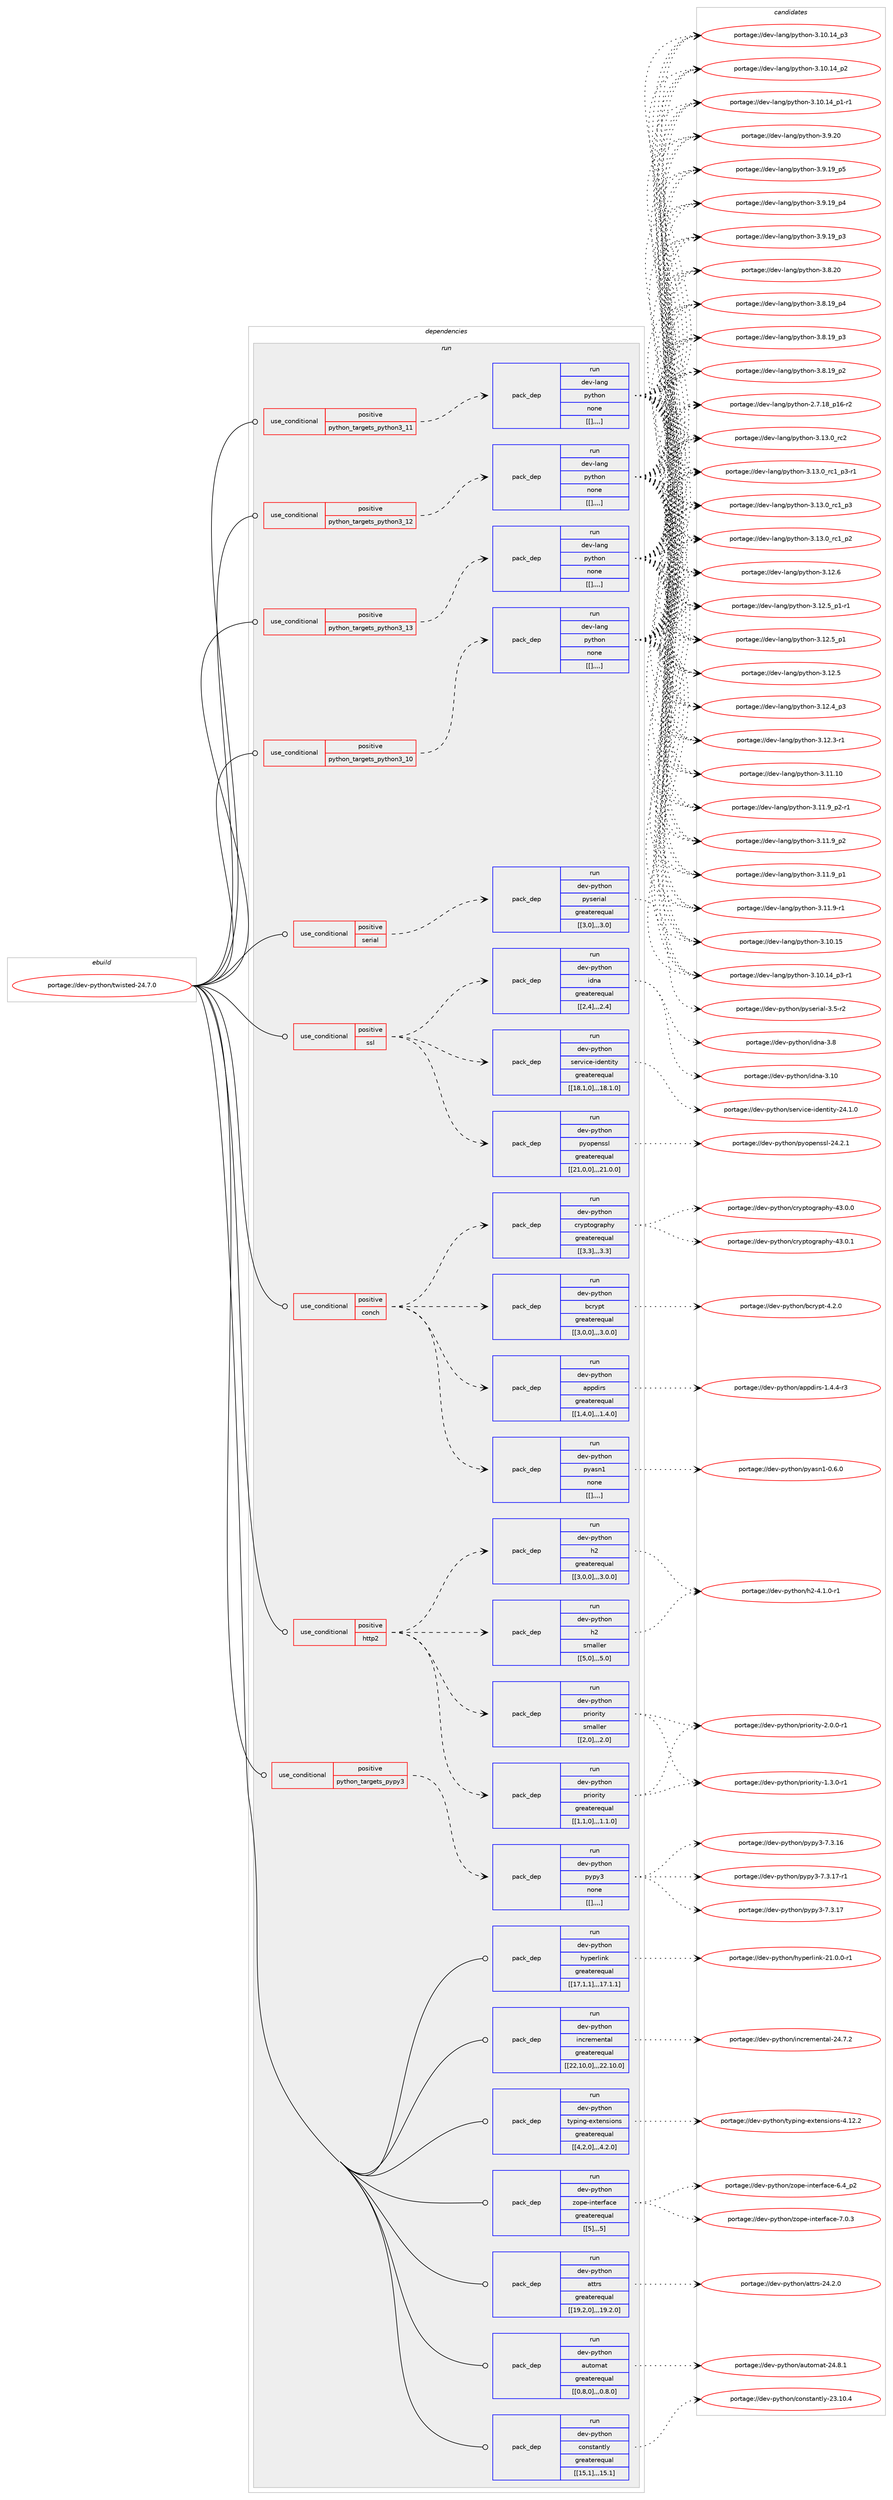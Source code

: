 digraph prolog {

# *************
# Graph options
# *************

newrank=true;
concentrate=true;
compound=true;
graph [rankdir=LR,fontname=Helvetica,fontsize=10,ranksep=1.5];#, ranksep=2.5, nodesep=0.2];
edge  [arrowhead=vee];
node  [fontname=Helvetica,fontsize=10];

# **********
# The ebuild
# **********

subgraph cluster_leftcol {
color=gray;
label=<<i>ebuild</i>>;
id [label="portage://dev-python/twisted-24.7.0", color=red, width=4, href="../dev-python/twisted-24.7.0.svg"];
}

# ****************
# The dependencies
# ****************

subgraph cluster_midcol {
color=gray;
label=<<i>dependencies</i>>;
subgraph cluster_compile {
fillcolor="#eeeeee";
style=filled;
label=<<i>compile</i>>;
}
subgraph cluster_compileandrun {
fillcolor="#eeeeee";
style=filled;
label=<<i>compile and run</i>>;
}
subgraph cluster_run {
fillcolor="#eeeeee";
style=filled;
label=<<i>run</i>>;
subgraph cond41793 {
dependency168595 [label=<<TABLE BORDER="0" CELLBORDER="1" CELLSPACING="0" CELLPADDING="4"><TR><TD ROWSPAN="3" CELLPADDING="10">use_conditional</TD></TR><TR><TD>positive</TD></TR><TR><TD>conch</TD></TR></TABLE>>, shape=none, color=red];
subgraph pack125536 {
dependency168596 [label=<<TABLE BORDER="0" CELLBORDER="1" CELLSPACING="0" CELLPADDING="4" WIDTH="220"><TR><TD ROWSPAN="6" CELLPADDING="30">pack_dep</TD></TR><TR><TD WIDTH="110">run</TD></TR><TR><TD>dev-python</TD></TR><TR><TD>appdirs</TD></TR><TR><TD>greaterequal</TD></TR><TR><TD>[[1,4,0],,,1.4.0]</TD></TR></TABLE>>, shape=none, color=blue];
}
dependency168595:e -> dependency168596:w [weight=20,style="dashed",arrowhead="vee"];
subgraph pack125537 {
dependency168597 [label=<<TABLE BORDER="0" CELLBORDER="1" CELLSPACING="0" CELLPADDING="4" WIDTH="220"><TR><TD ROWSPAN="6" CELLPADDING="30">pack_dep</TD></TR><TR><TD WIDTH="110">run</TD></TR><TR><TD>dev-python</TD></TR><TR><TD>bcrypt</TD></TR><TR><TD>greaterequal</TD></TR><TR><TD>[[3,0,0],,,3.0.0]</TD></TR></TABLE>>, shape=none, color=blue];
}
dependency168595:e -> dependency168597:w [weight=20,style="dashed",arrowhead="vee"];
subgraph pack125538 {
dependency168598 [label=<<TABLE BORDER="0" CELLBORDER="1" CELLSPACING="0" CELLPADDING="4" WIDTH="220"><TR><TD ROWSPAN="6" CELLPADDING="30">pack_dep</TD></TR><TR><TD WIDTH="110">run</TD></TR><TR><TD>dev-python</TD></TR><TR><TD>cryptography</TD></TR><TR><TD>greaterequal</TD></TR><TR><TD>[[3,3],,,3.3]</TD></TR></TABLE>>, shape=none, color=blue];
}
dependency168595:e -> dependency168598:w [weight=20,style="dashed",arrowhead="vee"];
subgraph pack125539 {
dependency168599 [label=<<TABLE BORDER="0" CELLBORDER="1" CELLSPACING="0" CELLPADDING="4" WIDTH="220"><TR><TD ROWSPAN="6" CELLPADDING="30">pack_dep</TD></TR><TR><TD WIDTH="110">run</TD></TR><TR><TD>dev-python</TD></TR><TR><TD>pyasn1</TD></TR><TR><TD>none</TD></TR><TR><TD>[[],,,,]</TD></TR></TABLE>>, shape=none, color=blue];
}
dependency168595:e -> dependency168599:w [weight=20,style="dashed",arrowhead="vee"];
}
id:e -> dependency168595:w [weight=20,style="solid",arrowhead="odot"];
subgraph cond41794 {
dependency168600 [label=<<TABLE BORDER="0" CELLBORDER="1" CELLSPACING="0" CELLPADDING="4"><TR><TD ROWSPAN="3" CELLPADDING="10">use_conditional</TD></TR><TR><TD>positive</TD></TR><TR><TD>http2</TD></TR></TABLE>>, shape=none, color=red];
subgraph pack125540 {
dependency168601 [label=<<TABLE BORDER="0" CELLBORDER="1" CELLSPACING="0" CELLPADDING="4" WIDTH="220"><TR><TD ROWSPAN="6" CELLPADDING="30">pack_dep</TD></TR><TR><TD WIDTH="110">run</TD></TR><TR><TD>dev-python</TD></TR><TR><TD>h2</TD></TR><TR><TD>smaller</TD></TR><TR><TD>[[5,0],,,5.0]</TD></TR></TABLE>>, shape=none, color=blue];
}
dependency168600:e -> dependency168601:w [weight=20,style="dashed",arrowhead="vee"];
subgraph pack125541 {
dependency168602 [label=<<TABLE BORDER="0" CELLBORDER="1" CELLSPACING="0" CELLPADDING="4" WIDTH="220"><TR><TD ROWSPAN="6" CELLPADDING="30">pack_dep</TD></TR><TR><TD WIDTH="110">run</TD></TR><TR><TD>dev-python</TD></TR><TR><TD>h2</TD></TR><TR><TD>greaterequal</TD></TR><TR><TD>[[3,0,0],,,3.0.0]</TD></TR></TABLE>>, shape=none, color=blue];
}
dependency168600:e -> dependency168602:w [weight=20,style="dashed",arrowhead="vee"];
subgraph pack125542 {
dependency168603 [label=<<TABLE BORDER="0" CELLBORDER="1" CELLSPACING="0" CELLPADDING="4" WIDTH="220"><TR><TD ROWSPAN="6" CELLPADDING="30">pack_dep</TD></TR><TR><TD WIDTH="110">run</TD></TR><TR><TD>dev-python</TD></TR><TR><TD>priority</TD></TR><TR><TD>smaller</TD></TR><TR><TD>[[2,0],,,2.0]</TD></TR></TABLE>>, shape=none, color=blue];
}
dependency168600:e -> dependency168603:w [weight=20,style="dashed",arrowhead="vee"];
subgraph pack125543 {
dependency168604 [label=<<TABLE BORDER="0" CELLBORDER="1" CELLSPACING="0" CELLPADDING="4" WIDTH="220"><TR><TD ROWSPAN="6" CELLPADDING="30">pack_dep</TD></TR><TR><TD WIDTH="110">run</TD></TR><TR><TD>dev-python</TD></TR><TR><TD>priority</TD></TR><TR><TD>greaterequal</TD></TR><TR><TD>[[1,1,0],,,1.1.0]</TD></TR></TABLE>>, shape=none, color=blue];
}
dependency168600:e -> dependency168604:w [weight=20,style="dashed",arrowhead="vee"];
}
id:e -> dependency168600:w [weight=20,style="solid",arrowhead="odot"];
subgraph cond41795 {
dependency168605 [label=<<TABLE BORDER="0" CELLBORDER="1" CELLSPACING="0" CELLPADDING="4"><TR><TD ROWSPAN="3" CELLPADDING="10">use_conditional</TD></TR><TR><TD>positive</TD></TR><TR><TD>python_targets_pypy3</TD></TR></TABLE>>, shape=none, color=red];
subgraph pack125544 {
dependency168606 [label=<<TABLE BORDER="0" CELLBORDER="1" CELLSPACING="0" CELLPADDING="4" WIDTH="220"><TR><TD ROWSPAN="6" CELLPADDING="30">pack_dep</TD></TR><TR><TD WIDTH="110">run</TD></TR><TR><TD>dev-python</TD></TR><TR><TD>pypy3</TD></TR><TR><TD>none</TD></TR><TR><TD>[[],,,,]</TD></TR></TABLE>>, shape=none, color=blue];
}
dependency168605:e -> dependency168606:w [weight=20,style="dashed",arrowhead="vee"];
}
id:e -> dependency168605:w [weight=20,style="solid",arrowhead="odot"];
subgraph cond41796 {
dependency168607 [label=<<TABLE BORDER="0" CELLBORDER="1" CELLSPACING="0" CELLPADDING="4"><TR><TD ROWSPAN="3" CELLPADDING="10">use_conditional</TD></TR><TR><TD>positive</TD></TR><TR><TD>python_targets_python3_10</TD></TR></TABLE>>, shape=none, color=red];
subgraph pack125545 {
dependency168608 [label=<<TABLE BORDER="0" CELLBORDER="1" CELLSPACING="0" CELLPADDING="4" WIDTH="220"><TR><TD ROWSPAN="6" CELLPADDING="30">pack_dep</TD></TR><TR><TD WIDTH="110">run</TD></TR><TR><TD>dev-lang</TD></TR><TR><TD>python</TD></TR><TR><TD>none</TD></TR><TR><TD>[[],,,,]</TD></TR></TABLE>>, shape=none, color=blue];
}
dependency168607:e -> dependency168608:w [weight=20,style="dashed",arrowhead="vee"];
}
id:e -> dependency168607:w [weight=20,style="solid",arrowhead="odot"];
subgraph cond41797 {
dependency168609 [label=<<TABLE BORDER="0" CELLBORDER="1" CELLSPACING="0" CELLPADDING="4"><TR><TD ROWSPAN="3" CELLPADDING="10">use_conditional</TD></TR><TR><TD>positive</TD></TR><TR><TD>python_targets_python3_11</TD></TR></TABLE>>, shape=none, color=red];
subgraph pack125546 {
dependency168610 [label=<<TABLE BORDER="0" CELLBORDER="1" CELLSPACING="0" CELLPADDING="4" WIDTH="220"><TR><TD ROWSPAN="6" CELLPADDING="30">pack_dep</TD></TR><TR><TD WIDTH="110">run</TD></TR><TR><TD>dev-lang</TD></TR><TR><TD>python</TD></TR><TR><TD>none</TD></TR><TR><TD>[[],,,,]</TD></TR></TABLE>>, shape=none, color=blue];
}
dependency168609:e -> dependency168610:w [weight=20,style="dashed",arrowhead="vee"];
}
id:e -> dependency168609:w [weight=20,style="solid",arrowhead="odot"];
subgraph cond41798 {
dependency168611 [label=<<TABLE BORDER="0" CELLBORDER="1" CELLSPACING="0" CELLPADDING="4"><TR><TD ROWSPAN="3" CELLPADDING="10">use_conditional</TD></TR><TR><TD>positive</TD></TR><TR><TD>python_targets_python3_12</TD></TR></TABLE>>, shape=none, color=red];
subgraph pack125547 {
dependency168612 [label=<<TABLE BORDER="0" CELLBORDER="1" CELLSPACING="0" CELLPADDING="4" WIDTH="220"><TR><TD ROWSPAN="6" CELLPADDING="30">pack_dep</TD></TR><TR><TD WIDTH="110">run</TD></TR><TR><TD>dev-lang</TD></TR><TR><TD>python</TD></TR><TR><TD>none</TD></TR><TR><TD>[[],,,,]</TD></TR></TABLE>>, shape=none, color=blue];
}
dependency168611:e -> dependency168612:w [weight=20,style="dashed",arrowhead="vee"];
}
id:e -> dependency168611:w [weight=20,style="solid",arrowhead="odot"];
subgraph cond41799 {
dependency168613 [label=<<TABLE BORDER="0" CELLBORDER="1" CELLSPACING="0" CELLPADDING="4"><TR><TD ROWSPAN="3" CELLPADDING="10">use_conditional</TD></TR><TR><TD>positive</TD></TR><TR><TD>python_targets_python3_13</TD></TR></TABLE>>, shape=none, color=red];
subgraph pack125548 {
dependency168614 [label=<<TABLE BORDER="0" CELLBORDER="1" CELLSPACING="0" CELLPADDING="4" WIDTH="220"><TR><TD ROWSPAN="6" CELLPADDING="30">pack_dep</TD></TR><TR><TD WIDTH="110">run</TD></TR><TR><TD>dev-lang</TD></TR><TR><TD>python</TD></TR><TR><TD>none</TD></TR><TR><TD>[[],,,,]</TD></TR></TABLE>>, shape=none, color=blue];
}
dependency168613:e -> dependency168614:w [weight=20,style="dashed",arrowhead="vee"];
}
id:e -> dependency168613:w [weight=20,style="solid",arrowhead="odot"];
subgraph cond41800 {
dependency168615 [label=<<TABLE BORDER="0" CELLBORDER="1" CELLSPACING="0" CELLPADDING="4"><TR><TD ROWSPAN="3" CELLPADDING="10">use_conditional</TD></TR><TR><TD>positive</TD></TR><TR><TD>serial</TD></TR></TABLE>>, shape=none, color=red];
subgraph pack125549 {
dependency168616 [label=<<TABLE BORDER="0" CELLBORDER="1" CELLSPACING="0" CELLPADDING="4" WIDTH="220"><TR><TD ROWSPAN="6" CELLPADDING="30">pack_dep</TD></TR><TR><TD WIDTH="110">run</TD></TR><TR><TD>dev-python</TD></TR><TR><TD>pyserial</TD></TR><TR><TD>greaterequal</TD></TR><TR><TD>[[3,0],,,3.0]</TD></TR></TABLE>>, shape=none, color=blue];
}
dependency168615:e -> dependency168616:w [weight=20,style="dashed",arrowhead="vee"];
}
id:e -> dependency168615:w [weight=20,style="solid",arrowhead="odot"];
subgraph cond41801 {
dependency168617 [label=<<TABLE BORDER="0" CELLBORDER="1" CELLSPACING="0" CELLPADDING="4"><TR><TD ROWSPAN="3" CELLPADDING="10">use_conditional</TD></TR><TR><TD>positive</TD></TR><TR><TD>ssl</TD></TR></TABLE>>, shape=none, color=red];
subgraph pack125550 {
dependency168618 [label=<<TABLE BORDER="0" CELLBORDER="1" CELLSPACING="0" CELLPADDING="4" WIDTH="220"><TR><TD ROWSPAN="6" CELLPADDING="30">pack_dep</TD></TR><TR><TD WIDTH="110">run</TD></TR><TR><TD>dev-python</TD></TR><TR><TD>pyopenssl</TD></TR><TR><TD>greaterequal</TD></TR><TR><TD>[[21,0,0],,,21.0.0]</TD></TR></TABLE>>, shape=none, color=blue];
}
dependency168617:e -> dependency168618:w [weight=20,style="dashed",arrowhead="vee"];
subgraph pack125551 {
dependency168619 [label=<<TABLE BORDER="0" CELLBORDER="1" CELLSPACING="0" CELLPADDING="4" WIDTH="220"><TR><TD ROWSPAN="6" CELLPADDING="30">pack_dep</TD></TR><TR><TD WIDTH="110">run</TD></TR><TR><TD>dev-python</TD></TR><TR><TD>service-identity</TD></TR><TR><TD>greaterequal</TD></TR><TR><TD>[[18,1,0],,,18.1.0]</TD></TR></TABLE>>, shape=none, color=blue];
}
dependency168617:e -> dependency168619:w [weight=20,style="dashed",arrowhead="vee"];
subgraph pack125552 {
dependency168620 [label=<<TABLE BORDER="0" CELLBORDER="1" CELLSPACING="0" CELLPADDING="4" WIDTH="220"><TR><TD ROWSPAN="6" CELLPADDING="30">pack_dep</TD></TR><TR><TD WIDTH="110">run</TD></TR><TR><TD>dev-python</TD></TR><TR><TD>idna</TD></TR><TR><TD>greaterequal</TD></TR><TR><TD>[[2,4],,,2.4]</TD></TR></TABLE>>, shape=none, color=blue];
}
dependency168617:e -> dependency168620:w [weight=20,style="dashed",arrowhead="vee"];
}
id:e -> dependency168617:w [weight=20,style="solid",arrowhead="odot"];
subgraph pack125553 {
dependency168621 [label=<<TABLE BORDER="0" CELLBORDER="1" CELLSPACING="0" CELLPADDING="4" WIDTH="220"><TR><TD ROWSPAN="6" CELLPADDING="30">pack_dep</TD></TR><TR><TD WIDTH="110">run</TD></TR><TR><TD>dev-python</TD></TR><TR><TD>attrs</TD></TR><TR><TD>greaterequal</TD></TR><TR><TD>[[19,2,0],,,19.2.0]</TD></TR></TABLE>>, shape=none, color=blue];
}
id:e -> dependency168621:w [weight=20,style="solid",arrowhead="odot"];
subgraph pack125554 {
dependency168622 [label=<<TABLE BORDER="0" CELLBORDER="1" CELLSPACING="0" CELLPADDING="4" WIDTH="220"><TR><TD ROWSPAN="6" CELLPADDING="30">pack_dep</TD></TR><TR><TD WIDTH="110">run</TD></TR><TR><TD>dev-python</TD></TR><TR><TD>automat</TD></TR><TR><TD>greaterequal</TD></TR><TR><TD>[[0,8,0],,,0.8.0]</TD></TR></TABLE>>, shape=none, color=blue];
}
id:e -> dependency168622:w [weight=20,style="solid",arrowhead="odot"];
subgraph pack125555 {
dependency168623 [label=<<TABLE BORDER="0" CELLBORDER="1" CELLSPACING="0" CELLPADDING="4" WIDTH="220"><TR><TD ROWSPAN="6" CELLPADDING="30">pack_dep</TD></TR><TR><TD WIDTH="110">run</TD></TR><TR><TD>dev-python</TD></TR><TR><TD>constantly</TD></TR><TR><TD>greaterequal</TD></TR><TR><TD>[[15,1],,,15.1]</TD></TR></TABLE>>, shape=none, color=blue];
}
id:e -> dependency168623:w [weight=20,style="solid",arrowhead="odot"];
subgraph pack125556 {
dependency168624 [label=<<TABLE BORDER="0" CELLBORDER="1" CELLSPACING="0" CELLPADDING="4" WIDTH="220"><TR><TD ROWSPAN="6" CELLPADDING="30">pack_dep</TD></TR><TR><TD WIDTH="110">run</TD></TR><TR><TD>dev-python</TD></TR><TR><TD>hyperlink</TD></TR><TR><TD>greaterequal</TD></TR><TR><TD>[[17,1,1],,,17.1.1]</TD></TR></TABLE>>, shape=none, color=blue];
}
id:e -> dependency168624:w [weight=20,style="solid",arrowhead="odot"];
subgraph pack125557 {
dependency168625 [label=<<TABLE BORDER="0" CELLBORDER="1" CELLSPACING="0" CELLPADDING="4" WIDTH="220"><TR><TD ROWSPAN="6" CELLPADDING="30">pack_dep</TD></TR><TR><TD WIDTH="110">run</TD></TR><TR><TD>dev-python</TD></TR><TR><TD>incremental</TD></TR><TR><TD>greaterequal</TD></TR><TR><TD>[[22,10,0],,,22.10.0]</TD></TR></TABLE>>, shape=none, color=blue];
}
id:e -> dependency168625:w [weight=20,style="solid",arrowhead="odot"];
subgraph pack125558 {
dependency168626 [label=<<TABLE BORDER="0" CELLBORDER="1" CELLSPACING="0" CELLPADDING="4" WIDTH="220"><TR><TD ROWSPAN="6" CELLPADDING="30">pack_dep</TD></TR><TR><TD WIDTH="110">run</TD></TR><TR><TD>dev-python</TD></TR><TR><TD>typing-extensions</TD></TR><TR><TD>greaterequal</TD></TR><TR><TD>[[4,2,0],,,4.2.0]</TD></TR></TABLE>>, shape=none, color=blue];
}
id:e -> dependency168626:w [weight=20,style="solid",arrowhead="odot"];
subgraph pack125559 {
dependency168627 [label=<<TABLE BORDER="0" CELLBORDER="1" CELLSPACING="0" CELLPADDING="4" WIDTH="220"><TR><TD ROWSPAN="6" CELLPADDING="30">pack_dep</TD></TR><TR><TD WIDTH="110">run</TD></TR><TR><TD>dev-python</TD></TR><TR><TD>zope-interface</TD></TR><TR><TD>greaterequal</TD></TR><TR><TD>[[5],,,5]</TD></TR></TABLE>>, shape=none, color=blue];
}
id:e -> dependency168627:w [weight=20,style="solid",arrowhead="odot"];
}
}

# **************
# The candidates
# **************

subgraph cluster_choices {
rank=same;
color=gray;
label=<<i>candidates</i>>;

subgraph choice125536 {
color=black;
nodesep=1;
choice1001011184511212111610411111047971121121001051141154549465246524511451 [label="portage://dev-python/appdirs-1.4.4-r3", color=red, width=4,href="../dev-python/appdirs-1.4.4-r3.svg"];
dependency168596:e -> choice1001011184511212111610411111047971121121001051141154549465246524511451:w [style=dotted,weight="100"];
}
subgraph choice125537 {
color=black;
nodesep=1;
choice10010111845112121116104111110479899114121112116455246504648 [label="portage://dev-python/bcrypt-4.2.0", color=red, width=4,href="../dev-python/bcrypt-4.2.0.svg"];
dependency168597:e -> choice10010111845112121116104111110479899114121112116455246504648:w [style=dotted,weight="100"];
}
subgraph choice125538 {
color=black;
nodesep=1;
choice1001011184511212111610411111047991141211121161111031149711210412145525146484649 [label="portage://dev-python/cryptography-43.0.1", color=red, width=4,href="../dev-python/cryptography-43.0.1.svg"];
choice1001011184511212111610411111047991141211121161111031149711210412145525146484648 [label="portage://dev-python/cryptography-43.0.0", color=red, width=4,href="../dev-python/cryptography-43.0.0.svg"];
dependency168598:e -> choice1001011184511212111610411111047991141211121161111031149711210412145525146484649:w [style=dotted,weight="100"];
dependency168598:e -> choice1001011184511212111610411111047991141211121161111031149711210412145525146484648:w [style=dotted,weight="100"];
}
subgraph choice125539 {
color=black;
nodesep=1;
choice10010111845112121116104111110471121219711511049454846544648 [label="portage://dev-python/pyasn1-0.6.0", color=red, width=4,href="../dev-python/pyasn1-0.6.0.svg"];
dependency168599:e -> choice10010111845112121116104111110471121219711511049454846544648:w [style=dotted,weight="100"];
}
subgraph choice125540 {
color=black;
nodesep=1;
choice1001011184511212111610411111047104504552464946484511449 [label="portage://dev-python/h2-4.1.0-r1", color=red, width=4,href="../dev-python/h2-4.1.0-r1.svg"];
dependency168601:e -> choice1001011184511212111610411111047104504552464946484511449:w [style=dotted,weight="100"];
}
subgraph choice125541 {
color=black;
nodesep=1;
choice1001011184511212111610411111047104504552464946484511449 [label="portage://dev-python/h2-4.1.0-r1", color=red, width=4,href="../dev-python/h2-4.1.0-r1.svg"];
dependency168602:e -> choice1001011184511212111610411111047104504552464946484511449:w [style=dotted,weight="100"];
}
subgraph choice125542 {
color=black;
nodesep=1;
choice10010111845112121116104111110471121141051111141051161214550464846484511449 [label="portage://dev-python/priority-2.0.0-r1", color=red, width=4,href="../dev-python/priority-2.0.0-r1.svg"];
choice10010111845112121116104111110471121141051111141051161214549465146484511449 [label="portage://dev-python/priority-1.3.0-r1", color=red, width=4,href="../dev-python/priority-1.3.0-r1.svg"];
dependency168603:e -> choice10010111845112121116104111110471121141051111141051161214550464846484511449:w [style=dotted,weight="100"];
dependency168603:e -> choice10010111845112121116104111110471121141051111141051161214549465146484511449:w [style=dotted,weight="100"];
}
subgraph choice125543 {
color=black;
nodesep=1;
choice10010111845112121116104111110471121141051111141051161214550464846484511449 [label="portage://dev-python/priority-2.0.0-r1", color=red, width=4,href="../dev-python/priority-2.0.0-r1.svg"];
choice10010111845112121116104111110471121141051111141051161214549465146484511449 [label="portage://dev-python/priority-1.3.0-r1", color=red, width=4,href="../dev-python/priority-1.3.0-r1.svg"];
dependency168604:e -> choice10010111845112121116104111110471121141051111141051161214550464846484511449:w [style=dotted,weight="100"];
dependency168604:e -> choice10010111845112121116104111110471121141051111141051161214549465146484511449:w [style=dotted,weight="100"];
}
subgraph choice125544 {
color=black;
nodesep=1;
choice100101118451121211161041111104711212111212151455546514649554511449 [label="portage://dev-python/pypy3-7.3.17-r1", color=red, width=4,href="../dev-python/pypy3-7.3.17-r1.svg"];
choice10010111845112121116104111110471121211121215145554651464955 [label="portage://dev-python/pypy3-7.3.17", color=red, width=4,href="../dev-python/pypy3-7.3.17.svg"];
choice10010111845112121116104111110471121211121215145554651464954 [label="portage://dev-python/pypy3-7.3.16", color=red, width=4,href="../dev-python/pypy3-7.3.16.svg"];
dependency168606:e -> choice100101118451121211161041111104711212111212151455546514649554511449:w [style=dotted,weight="100"];
dependency168606:e -> choice10010111845112121116104111110471121211121215145554651464955:w [style=dotted,weight="100"];
dependency168606:e -> choice10010111845112121116104111110471121211121215145554651464954:w [style=dotted,weight="100"];
}
subgraph choice125545 {
color=black;
nodesep=1;
choice10010111845108971101034711212111610411111045514649514648951149950 [label="portage://dev-lang/python-3.13.0_rc2", color=red, width=4,href="../dev-lang/python-3.13.0_rc2.svg"];
choice1001011184510897110103471121211161041111104551464951464895114994995112514511449 [label="portage://dev-lang/python-3.13.0_rc1_p3-r1", color=red, width=4,href="../dev-lang/python-3.13.0_rc1_p3-r1.svg"];
choice100101118451089711010347112121116104111110455146495146489511499499511251 [label="portage://dev-lang/python-3.13.0_rc1_p3", color=red, width=4,href="../dev-lang/python-3.13.0_rc1_p3.svg"];
choice100101118451089711010347112121116104111110455146495146489511499499511250 [label="portage://dev-lang/python-3.13.0_rc1_p2", color=red, width=4,href="../dev-lang/python-3.13.0_rc1_p2.svg"];
choice10010111845108971101034711212111610411111045514649504654 [label="portage://dev-lang/python-3.12.6", color=red, width=4,href="../dev-lang/python-3.12.6.svg"];
choice1001011184510897110103471121211161041111104551464950465395112494511449 [label="portage://dev-lang/python-3.12.5_p1-r1", color=red, width=4,href="../dev-lang/python-3.12.5_p1-r1.svg"];
choice100101118451089711010347112121116104111110455146495046539511249 [label="portage://dev-lang/python-3.12.5_p1", color=red, width=4,href="../dev-lang/python-3.12.5_p1.svg"];
choice10010111845108971101034711212111610411111045514649504653 [label="portage://dev-lang/python-3.12.5", color=red, width=4,href="../dev-lang/python-3.12.5.svg"];
choice100101118451089711010347112121116104111110455146495046529511251 [label="portage://dev-lang/python-3.12.4_p3", color=red, width=4,href="../dev-lang/python-3.12.4_p3.svg"];
choice100101118451089711010347112121116104111110455146495046514511449 [label="portage://dev-lang/python-3.12.3-r1", color=red, width=4,href="../dev-lang/python-3.12.3-r1.svg"];
choice1001011184510897110103471121211161041111104551464949464948 [label="portage://dev-lang/python-3.11.10", color=red, width=4,href="../dev-lang/python-3.11.10.svg"];
choice1001011184510897110103471121211161041111104551464949465795112504511449 [label="portage://dev-lang/python-3.11.9_p2-r1", color=red, width=4,href="../dev-lang/python-3.11.9_p2-r1.svg"];
choice100101118451089711010347112121116104111110455146494946579511250 [label="portage://dev-lang/python-3.11.9_p2", color=red, width=4,href="../dev-lang/python-3.11.9_p2.svg"];
choice100101118451089711010347112121116104111110455146494946579511249 [label="portage://dev-lang/python-3.11.9_p1", color=red, width=4,href="../dev-lang/python-3.11.9_p1.svg"];
choice100101118451089711010347112121116104111110455146494946574511449 [label="portage://dev-lang/python-3.11.9-r1", color=red, width=4,href="../dev-lang/python-3.11.9-r1.svg"];
choice1001011184510897110103471121211161041111104551464948464953 [label="portage://dev-lang/python-3.10.15", color=red, width=4,href="../dev-lang/python-3.10.15.svg"];
choice100101118451089711010347112121116104111110455146494846495295112514511449 [label="portage://dev-lang/python-3.10.14_p3-r1", color=red, width=4,href="../dev-lang/python-3.10.14_p3-r1.svg"];
choice10010111845108971101034711212111610411111045514649484649529511251 [label="portage://dev-lang/python-3.10.14_p3", color=red, width=4,href="../dev-lang/python-3.10.14_p3.svg"];
choice10010111845108971101034711212111610411111045514649484649529511250 [label="portage://dev-lang/python-3.10.14_p2", color=red, width=4,href="../dev-lang/python-3.10.14_p2.svg"];
choice100101118451089711010347112121116104111110455146494846495295112494511449 [label="portage://dev-lang/python-3.10.14_p1-r1", color=red, width=4,href="../dev-lang/python-3.10.14_p1-r1.svg"];
choice10010111845108971101034711212111610411111045514657465048 [label="portage://dev-lang/python-3.9.20", color=red, width=4,href="../dev-lang/python-3.9.20.svg"];
choice100101118451089711010347112121116104111110455146574649579511253 [label="portage://dev-lang/python-3.9.19_p5", color=red, width=4,href="../dev-lang/python-3.9.19_p5.svg"];
choice100101118451089711010347112121116104111110455146574649579511252 [label="portage://dev-lang/python-3.9.19_p4", color=red, width=4,href="../dev-lang/python-3.9.19_p4.svg"];
choice100101118451089711010347112121116104111110455146574649579511251 [label="portage://dev-lang/python-3.9.19_p3", color=red, width=4,href="../dev-lang/python-3.9.19_p3.svg"];
choice10010111845108971101034711212111610411111045514656465048 [label="portage://dev-lang/python-3.8.20", color=red, width=4,href="../dev-lang/python-3.8.20.svg"];
choice100101118451089711010347112121116104111110455146564649579511252 [label="portage://dev-lang/python-3.8.19_p4", color=red, width=4,href="../dev-lang/python-3.8.19_p4.svg"];
choice100101118451089711010347112121116104111110455146564649579511251 [label="portage://dev-lang/python-3.8.19_p3", color=red, width=4,href="../dev-lang/python-3.8.19_p3.svg"];
choice100101118451089711010347112121116104111110455146564649579511250 [label="portage://dev-lang/python-3.8.19_p2", color=red, width=4,href="../dev-lang/python-3.8.19_p2.svg"];
choice100101118451089711010347112121116104111110455046554649569511249544511450 [label="portage://dev-lang/python-2.7.18_p16-r2", color=red, width=4,href="../dev-lang/python-2.7.18_p16-r2.svg"];
dependency168608:e -> choice10010111845108971101034711212111610411111045514649514648951149950:w [style=dotted,weight="100"];
dependency168608:e -> choice1001011184510897110103471121211161041111104551464951464895114994995112514511449:w [style=dotted,weight="100"];
dependency168608:e -> choice100101118451089711010347112121116104111110455146495146489511499499511251:w [style=dotted,weight="100"];
dependency168608:e -> choice100101118451089711010347112121116104111110455146495146489511499499511250:w [style=dotted,weight="100"];
dependency168608:e -> choice10010111845108971101034711212111610411111045514649504654:w [style=dotted,weight="100"];
dependency168608:e -> choice1001011184510897110103471121211161041111104551464950465395112494511449:w [style=dotted,weight="100"];
dependency168608:e -> choice100101118451089711010347112121116104111110455146495046539511249:w [style=dotted,weight="100"];
dependency168608:e -> choice10010111845108971101034711212111610411111045514649504653:w [style=dotted,weight="100"];
dependency168608:e -> choice100101118451089711010347112121116104111110455146495046529511251:w [style=dotted,weight="100"];
dependency168608:e -> choice100101118451089711010347112121116104111110455146495046514511449:w [style=dotted,weight="100"];
dependency168608:e -> choice1001011184510897110103471121211161041111104551464949464948:w [style=dotted,weight="100"];
dependency168608:e -> choice1001011184510897110103471121211161041111104551464949465795112504511449:w [style=dotted,weight="100"];
dependency168608:e -> choice100101118451089711010347112121116104111110455146494946579511250:w [style=dotted,weight="100"];
dependency168608:e -> choice100101118451089711010347112121116104111110455146494946579511249:w [style=dotted,weight="100"];
dependency168608:e -> choice100101118451089711010347112121116104111110455146494946574511449:w [style=dotted,weight="100"];
dependency168608:e -> choice1001011184510897110103471121211161041111104551464948464953:w [style=dotted,weight="100"];
dependency168608:e -> choice100101118451089711010347112121116104111110455146494846495295112514511449:w [style=dotted,weight="100"];
dependency168608:e -> choice10010111845108971101034711212111610411111045514649484649529511251:w [style=dotted,weight="100"];
dependency168608:e -> choice10010111845108971101034711212111610411111045514649484649529511250:w [style=dotted,weight="100"];
dependency168608:e -> choice100101118451089711010347112121116104111110455146494846495295112494511449:w [style=dotted,weight="100"];
dependency168608:e -> choice10010111845108971101034711212111610411111045514657465048:w [style=dotted,weight="100"];
dependency168608:e -> choice100101118451089711010347112121116104111110455146574649579511253:w [style=dotted,weight="100"];
dependency168608:e -> choice100101118451089711010347112121116104111110455146574649579511252:w [style=dotted,weight="100"];
dependency168608:e -> choice100101118451089711010347112121116104111110455146574649579511251:w [style=dotted,weight="100"];
dependency168608:e -> choice10010111845108971101034711212111610411111045514656465048:w [style=dotted,weight="100"];
dependency168608:e -> choice100101118451089711010347112121116104111110455146564649579511252:w [style=dotted,weight="100"];
dependency168608:e -> choice100101118451089711010347112121116104111110455146564649579511251:w [style=dotted,weight="100"];
dependency168608:e -> choice100101118451089711010347112121116104111110455146564649579511250:w [style=dotted,weight="100"];
dependency168608:e -> choice100101118451089711010347112121116104111110455046554649569511249544511450:w [style=dotted,weight="100"];
}
subgraph choice125546 {
color=black;
nodesep=1;
choice10010111845108971101034711212111610411111045514649514648951149950 [label="portage://dev-lang/python-3.13.0_rc2", color=red, width=4,href="../dev-lang/python-3.13.0_rc2.svg"];
choice1001011184510897110103471121211161041111104551464951464895114994995112514511449 [label="portage://dev-lang/python-3.13.0_rc1_p3-r1", color=red, width=4,href="../dev-lang/python-3.13.0_rc1_p3-r1.svg"];
choice100101118451089711010347112121116104111110455146495146489511499499511251 [label="portage://dev-lang/python-3.13.0_rc1_p3", color=red, width=4,href="../dev-lang/python-3.13.0_rc1_p3.svg"];
choice100101118451089711010347112121116104111110455146495146489511499499511250 [label="portage://dev-lang/python-3.13.0_rc1_p2", color=red, width=4,href="../dev-lang/python-3.13.0_rc1_p2.svg"];
choice10010111845108971101034711212111610411111045514649504654 [label="portage://dev-lang/python-3.12.6", color=red, width=4,href="../dev-lang/python-3.12.6.svg"];
choice1001011184510897110103471121211161041111104551464950465395112494511449 [label="portage://dev-lang/python-3.12.5_p1-r1", color=red, width=4,href="../dev-lang/python-3.12.5_p1-r1.svg"];
choice100101118451089711010347112121116104111110455146495046539511249 [label="portage://dev-lang/python-3.12.5_p1", color=red, width=4,href="../dev-lang/python-3.12.5_p1.svg"];
choice10010111845108971101034711212111610411111045514649504653 [label="portage://dev-lang/python-3.12.5", color=red, width=4,href="../dev-lang/python-3.12.5.svg"];
choice100101118451089711010347112121116104111110455146495046529511251 [label="portage://dev-lang/python-3.12.4_p3", color=red, width=4,href="../dev-lang/python-3.12.4_p3.svg"];
choice100101118451089711010347112121116104111110455146495046514511449 [label="portage://dev-lang/python-3.12.3-r1", color=red, width=4,href="../dev-lang/python-3.12.3-r1.svg"];
choice1001011184510897110103471121211161041111104551464949464948 [label="portage://dev-lang/python-3.11.10", color=red, width=4,href="../dev-lang/python-3.11.10.svg"];
choice1001011184510897110103471121211161041111104551464949465795112504511449 [label="portage://dev-lang/python-3.11.9_p2-r1", color=red, width=4,href="../dev-lang/python-3.11.9_p2-r1.svg"];
choice100101118451089711010347112121116104111110455146494946579511250 [label="portage://dev-lang/python-3.11.9_p2", color=red, width=4,href="../dev-lang/python-3.11.9_p2.svg"];
choice100101118451089711010347112121116104111110455146494946579511249 [label="portage://dev-lang/python-3.11.9_p1", color=red, width=4,href="../dev-lang/python-3.11.9_p1.svg"];
choice100101118451089711010347112121116104111110455146494946574511449 [label="portage://dev-lang/python-3.11.9-r1", color=red, width=4,href="../dev-lang/python-3.11.9-r1.svg"];
choice1001011184510897110103471121211161041111104551464948464953 [label="portage://dev-lang/python-3.10.15", color=red, width=4,href="../dev-lang/python-3.10.15.svg"];
choice100101118451089711010347112121116104111110455146494846495295112514511449 [label="portage://dev-lang/python-3.10.14_p3-r1", color=red, width=4,href="../dev-lang/python-3.10.14_p3-r1.svg"];
choice10010111845108971101034711212111610411111045514649484649529511251 [label="portage://dev-lang/python-3.10.14_p3", color=red, width=4,href="../dev-lang/python-3.10.14_p3.svg"];
choice10010111845108971101034711212111610411111045514649484649529511250 [label="portage://dev-lang/python-3.10.14_p2", color=red, width=4,href="../dev-lang/python-3.10.14_p2.svg"];
choice100101118451089711010347112121116104111110455146494846495295112494511449 [label="portage://dev-lang/python-3.10.14_p1-r1", color=red, width=4,href="../dev-lang/python-3.10.14_p1-r1.svg"];
choice10010111845108971101034711212111610411111045514657465048 [label="portage://dev-lang/python-3.9.20", color=red, width=4,href="../dev-lang/python-3.9.20.svg"];
choice100101118451089711010347112121116104111110455146574649579511253 [label="portage://dev-lang/python-3.9.19_p5", color=red, width=4,href="../dev-lang/python-3.9.19_p5.svg"];
choice100101118451089711010347112121116104111110455146574649579511252 [label="portage://dev-lang/python-3.9.19_p4", color=red, width=4,href="../dev-lang/python-3.9.19_p4.svg"];
choice100101118451089711010347112121116104111110455146574649579511251 [label="portage://dev-lang/python-3.9.19_p3", color=red, width=4,href="../dev-lang/python-3.9.19_p3.svg"];
choice10010111845108971101034711212111610411111045514656465048 [label="portage://dev-lang/python-3.8.20", color=red, width=4,href="../dev-lang/python-3.8.20.svg"];
choice100101118451089711010347112121116104111110455146564649579511252 [label="portage://dev-lang/python-3.8.19_p4", color=red, width=4,href="../dev-lang/python-3.8.19_p4.svg"];
choice100101118451089711010347112121116104111110455146564649579511251 [label="portage://dev-lang/python-3.8.19_p3", color=red, width=4,href="../dev-lang/python-3.8.19_p3.svg"];
choice100101118451089711010347112121116104111110455146564649579511250 [label="portage://dev-lang/python-3.8.19_p2", color=red, width=4,href="../dev-lang/python-3.8.19_p2.svg"];
choice100101118451089711010347112121116104111110455046554649569511249544511450 [label="portage://dev-lang/python-2.7.18_p16-r2", color=red, width=4,href="../dev-lang/python-2.7.18_p16-r2.svg"];
dependency168610:e -> choice10010111845108971101034711212111610411111045514649514648951149950:w [style=dotted,weight="100"];
dependency168610:e -> choice1001011184510897110103471121211161041111104551464951464895114994995112514511449:w [style=dotted,weight="100"];
dependency168610:e -> choice100101118451089711010347112121116104111110455146495146489511499499511251:w [style=dotted,weight="100"];
dependency168610:e -> choice100101118451089711010347112121116104111110455146495146489511499499511250:w [style=dotted,weight="100"];
dependency168610:e -> choice10010111845108971101034711212111610411111045514649504654:w [style=dotted,weight="100"];
dependency168610:e -> choice1001011184510897110103471121211161041111104551464950465395112494511449:w [style=dotted,weight="100"];
dependency168610:e -> choice100101118451089711010347112121116104111110455146495046539511249:w [style=dotted,weight="100"];
dependency168610:e -> choice10010111845108971101034711212111610411111045514649504653:w [style=dotted,weight="100"];
dependency168610:e -> choice100101118451089711010347112121116104111110455146495046529511251:w [style=dotted,weight="100"];
dependency168610:e -> choice100101118451089711010347112121116104111110455146495046514511449:w [style=dotted,weight="100"];
dependency168610:e -> choice1001011184510897110103471121211161041111104551464949464948:w [style=dotted,weight="100"];
dependency168610:e -> choice1001011184510897110103471121211161041111104551464949465795112504511449:w [style=dotted,weight="100"];
dependency168610:e -> choice100101118451089711010347112121116104111110455146494946579511250:w [style=dotted,weight="100"];
dependency168610:e -> choice100101118451089711010347112121116104111110455146494946579511249:w [style=dotted,weight="100"];
dependency168610:e -> choice100101118451089711010347112121116104111110455146494946574511449:w [style=dotted,weight="100"];
dependency168610:e -> choice1001011184510897110103471121211161041111104551464948464953:w [style=dotted,weight="100"];
dependency168610:e -> choice100101118451089711010347112121116104111110455146494846495295112514511449:w [style=dotted,weight="100"];
dependency168610:e -> choice10010111845108971101034711212111610411111045514649484649529511251:w [style=dotted,weight="100"];
dependency168610:e -> choice10010111845108971101034711212111610411111045514649484649529511250:w [style=dotted,weight="100"];
dependency168610:e -> choice100101118451089711010347112121116104111110455146494846495295112494511449:w [style=dotted,weight="100"];
dependency168610:e -> choice10010111845108971101034711212111610411111045514657465048:w [style=dotted,weight="100"];
dependency168610:e -> choice100101118451089711010347112121116104111110455146574649579511253:w [style=dotted,weight="100"];
dependency168610:e -> choice100101118451089711010347112121116104111110455146574649579511252:w [style=dotted,weight="100"];
dependency168610:e -> choice100101118451089711010347112121116104111110455146574649579511251:w [style=dotted,weight="100"];
dependency168610:e -> choice10010111845108971101034711212111610411111045514656465048:w [style=dotted,weight="100"];
dependency168610:e -> choice100101118451089711010347112121116104111110455146564649579511252:w [style=dotted,weight="100"];
dependency168610:e -> choice100101118451089711010347112121116104111110455146564649579511251:w [style=dotted,weight="100"];
dependency168610:e -> choice100101118451089711010347112121116104111110455146564649579511250:w [style=dotted,weight="100"];
dependency168610:e -> choice100101118451089711010347112121116104111110455046554649569511249544511450:w [style=dotted,weight="100"];
}
subgraph choice125547 {
color=black;
nodesep=1;
choice10010111845108971101034711212111610411111045514649514648951149950 [label="portage://dev-lang/python-3.13.0_rc2", color=red, width=4,href="../dev-lang/python-3.13.0_rc2.svg"];
choice1001011184510897110103471121211161041111104551464951464895114994995112514511449 [label="portage://dev-lang/python-3.13.0_rc1_p3-r1", color=red, width=4,href="../dev-lang/python-3.13.0_rc1_p3-r1.svg"];
choice100101118451089711010347112121116104111110455146495146489511499499511251 [label="portage://dev-lang/python-3.13.0_rc1_p3", color=red, width=4,href="../dev-lang/python-3.13.0_rc1_p3.svg"];
choice100101118451089711010347112121116104111110455146495146489511499499511250 [label="portage://dev-lang/python-3.13.0_rc1_p2", color=red, width=4,href="../dev-lang/python-3.13.0_rc1_p2.svg"];
choice10010111845108971101034711212111610411111045514649504654 [label="portage://dev-lang/python-3.12.6", color=red, width=4,href="../dev-lang/python-3.12.6.svg"];
choice1001011184510897110103471121211161041111104551464950465395112494511449 [label="portage://dev-lang/python-3.12.5_p1-r1", color=red, width=4,href="../dev-lang/python-3.12.5_p1-r1.svg"];
choice100101118451089711010347112121116104111110455146495046539511249 [label="portage://dev-lang/python-3.12.5_p1", color=red, width=4,href="../dev-lang/python-3.12.5_p1.svg"];
choice10010111845108971101034711212111610411111045514649504653 [label="portage://dev-lang/python-3.12.5", color=red, width=4,href="../dev-lang/python-3.12.5.svg"];
choice100101118451089711010347112121116104111110455146495046529511251 [label="portage://dev-lang/python-3.12.4_p3", color=red, width=4,href="../dev-lang/python-3.12.4_p3.svg"];
choice100101118451089711010347112121116104111110455146495046514511449 [label="portage://dev-lang/python-3.12.3-r1", color=red, width=4,href="../dev-lang/python-3.12.3-r1.svg"];
choice1001011184510897110103471121211161041111104551464949464948 [label="portage://dev-lang/python-3.11.10", color=red, width=4,href="../dev-lang/python-3.11.10.svg"];
choice1001011184510897110103471121211161041111104551464949465795112504511449 [label="portage://dev-lang/python-3.11.9_p2-r1", color=red, width=4,href="../dev-lang/python-3.11.9_p2-r1.svg"];
choice100101118451089711010347112121116104111110455146494946579511250 [label="portage://dev-lang/python-3.11.9_p2", color=red, width=4,href="../dev-lang/python-3.11.9_p2.svg"];
choice100101118451089711010347112121116104111110455146494946579511249 [label="portage://dev-lang/python-3.11.9_p1", color=red, width=4,href="../dev-lang/python-3.11.9_p1.svg"];
choice100101118451089711010347112121116104111110455146494946574511449 [label="portage://dev-lang/python-3.11.9-r1", color=red, width=4,href="../dev-lang/python-3.11.9-r1.svg"];
choice1001011184510897110103471121211161041111104551464948464953 [label="portage://dev-lang/python-3.10.15", color=red, width=4,href="../dev-lang/python-3.10.15.svg"];
choice100101118451089711010347112121116104111110455146494846495295112514511449 [label="portage://dev-lang/python-3.10.14_p3-r1", color=red, width=4,href="../dev-lang/python-3.10.14_p3-r1.svg"];
choice10010111845108971101034711212111610411111045514649484649529511251 [label="portage://dev-lang/python-3.10.14_p3", color=red, width=4,href="../dev-lang/python-3.10.14_p3.svg"];
choice10010111845108971101034711212111610411111045514649484649529511250 [label="portage://dev-lang/python-3.10.14_p2", color=red, width=4,href="../dev-lang/python-3.10.14_p2.svg"];
choice100101118451089711010347112121116104111110455146494846495295112494511449 [label="portage://dev-lang/python-3.10.14_p1-r1", color=red, width=4,href="../dev-lang/python-3.10.14_p1-r1.svg"];
choice10010111845108971101034711212111610411111045514657465048 [label="portage://dev-lang/python-3.9.20", color=red, width=4,href="../dev-lang/python-3.9.20.svg"];
choice100101118451089711010347112121116104111110455146574649579511253 [label="portage://dev-lang/python-3.9.19_p5", color=red, width=4,href="../dev-lang/python-3.9.19_p5.svg"];
choice100101118451089711010347112121116104111110455146574649579511252 [label="portage://dev-lang/python-3.9.19_p4", color=red, width=4,href="../dev-lang/python-3.9.19_p4.svg"];
choice100101118451089711010347112121116104111110455146574649579511251 [label="portage://dev-lang/python-3.9.19_p3", color=red, width=4,href="../dev-lang/python-3.9.19_p3.svg"];
choice10010111845108971101034711212111610411111045514656465048 [label="portage://dev-lang/python-3.8.20", color=red, width=4,href="../dev-lang/python-3.8.20.svg"];
choice100101118451089711010347112121116104111110455146564649579511252 [label="portage://dev-lang/python-3.8.19_p4", color=red, width=4,href="../dev-lang/python-3.8.19_p4.svg"];
choice100101118451089711010347112121116104111110455146564649579511251 [label="portage://dev-lang/python-3.8.19_p3", color=red, width=4,href="../dev-lang/python-3.8.19_p3.svg"];
choice100101118451089711010347112121116104111110455146564649579511250 [label="portage://dev-lang/python-3.8.19_p2", color=red, width=4,href="../dev-lang/python-3.8.19_p2.svg"];
choice100101118451089711010347112121116104111110455046554649569511249544511450 [label="portage://dev-lang/python-2.7.18_p16-r2", color=red, width=4,href="../dev-lang/python-2.7.18_p16-r2.svg"];
dependency168612:e -> choice10010111845108971101034711212111610411111045514649514648951149950:w [style=dotted,weight="100"];
dependency168612:e -> choice1001011184510897110103471121211161041111104551464951464895114994995112514511449:w [style=dotted,weight="100"];
dependency168612:e -> choice100101118451089711010347112121116104111110455146495146489511499499511251:w [style=dotted,weight="100"];
dependency168612:e -> choice100101118451089711010347112121116104111110455146495146489511499499511250:w [style=dotted,weight="100"];
dependency168612:e -> choice10010111845108971101034711212111610411111045514649504654:w [style=dotted,weight="100"];
dependency168612:e -> choice1001011184510897110103471121211161041111104551464950465395112494511449:w [style=dotted,weight="100"];
dependency168612:e -> choice100101118451089711010347112121116104111110455146495046539511249:w [style=dotted,weight="100"];
dependency168612:e -> choice10010111845108971101034711212111610411111045514649504653:w [style=dotted,weight="100"];
dependency168612:e -> choice100101118451089711010347112121116104111110455146495046529511251:w [style=dotted,weight="100"];
dependency168612:e -> choice100101118451089711010347112121116104111110455146495046514511449:w [style=dotted,weight="100"];
dependency168612:e -> choice1001011184510897110103471121211161041111104551464949464948:w [style=dotted,weight="100"];
dependency168612:e -> choice1001011184510897110103471121211161041111104551464949465795112504511449:w [style=dotted,weight="100"];
dependency168612:e -> choice100101118451089711010347112121116104111110455146494946579511250:w [style=dotted,weight="100"];
dependency168612:e -> choice100101118451089711010347112121116104111110455146494946579511249:w [style=dotted,weight="100"];
dependency168612:e -> choice100101118451089711010347112121116104111110455146494946574511449:w [style=dotted,weight="100"];
dependency168612:e -> choice1001011184510897110103471121211161041111104551464948464953:w [style=dotted,weight="100"];
dependency168612:e -> choice100101118451089711010347112121116104111110455146494846495295112514511449:w [style=dotted,weight="100"];
dependency168612:e -> choice10010111845108971101034711212111610411111045514649484649529511251:w [style=dotted,weight="100"];
dependency168612:e -> choice10010111845108971101034711212111610411111045514649484649529511250:w [style=dotted,weight="100"];
dependency168612:e -> choice100101118451089711010347112121116104111110455146494846495295112494511449:w [style=dotted,weight="100"];
dependency168612:e -> choice10010111845108971101034711212111610411111045514657465048:w [style=dotted,weight="100"];
dependency168612:e -> choice100101118451089711010347112121116104111110455146574649579511253:w [style=dotted,weight="100"];
dependency168612:e -> choice100101118451089711010347112121116104111110455146574649579511252:w [style=dotted,weight="100"];
dependency168612:e -> choice100101118451089711010347112121116104111110455146574649579511251:w [style=dotted,weight="100"];
dependency168612:e -> choice10010111845108971101034711212111610411111045514656465048:w [style=dotted,weight="100"];
dependency168612:e -> choice100101118451089711010347112121116104111110455146564649579511252:w [style=dotted,weight="100"];
dependency168612:e -> choice100101118451089711010347112121116104111110455146564649579511251:w [style=dotted,weight="100"];
dependency168612:e -> choice100101118451089711010347112121116104111110455146564649579511250:w [style=dotted,weight="100"];
dependency168612:e -> choice100101118451089711010347112121116104111110455046554649569511249544511450:w [style=dotted,weight="100"];
}
subgraph choice125548 {
color=black;
nodesep=1;
choice10010111845108971101034711212111610411111045514649514648951149950 [label="portage://dev-lang/python-3.13.0_rc2", color=red, width=4,href="../dev-lang/python-3.13.0_rc2.svg"];
choice1001011184510897110103471121211161041111104551464951464895114994995112514511449 [label="portage://dev-lang/python-3.13.0_rc1_p3-r1", color=red, width=4,href="../dev-lang/python-3.13.0_rc1_p3-r1.svg"];
choice100101118451089711010347112121116104111110455146495146489511499499511251 [label="portage://dev-lang/python-3.13.0_rc1_p3", color=red, width=4,href="../dev-lang/python-3.13.0_rc1_p3.svg"];
choice100101118451089711010347112121116104111110455146495146489511499499511250 [label="portage://dev-lang/python-3.13.0_rc1_p2", color=red, width=4,href="../dev-lang/python-3.13.0_rc1_p2.svg"];
choice10010111845108971101034711212111610411111045514649504654 [label="portage://dev-lang/python-3.12.6", color=red, width=4,href="../dev-lang/python-3.12.6.svg"];
choice1001011184510897110103471121211161041111104551464950465395112494511449 [label="portage://dev-lang/python-3.12.5_p1-r1", color=red, width=4,href="../dev-lang/python-3.12.5_p1-r1.svg"];
choice100101118451089711010347112121116104111110455146495046539511249 [label="portage://dev-lang/python-3.12.5_p1", color=red, width=4,href="../dev-lang/python-3.12.5_p1.svg"];
choice10010111845108971101034711212111610411111045514649504653 [label="portage://dev-lang/python-3.12.5", color=red, width=4,href="../dev-lang/python-3.12.5.svg"];
choice100101118451089711010347112121116104111110455146495046529511251 [label="portage://dev-lang/python-3.12.4_p3", color=red, width=4,href="../dev-lang/python-3.12.4_p3.svg"];
choice100101118451089711010347112121116104111110455146495046514511449 [label="portage://dev-lang/python-3.12.3-r1", color=red, width=4,href="../dev-lang/python-3.12.3-r1.svg"];
choice1001011184510897110103471121211161041111104551464949464948 [label="portage://dev-lang/python-3.11.10", color=red, width=4,href="../dev-lang/python-3.11.10.svg"];
choice1001011184510897110103471121211161041111104551464949465795112504511449 [label="portage://dev-lang/python-3.11.9_p2-r1", color=red, width=4,href="../dev-lang/python-3.11.9_p2-r1.svg"];
choice100101118451089711010347112121116104111110455146494946579511250 [label="portage://dev-lang/python-3.11.9_p2", color=red, width=4,href="../dev-lang/python-3.11.9_p2.svg"];
choice100101118451089711010347112121116104111110455146494946579511249 [label="portage://dev-lang/python-3.11.9_p1", color=red, width=4,href="../dev-lang/python-3.11.9_p1.svg"];
choice100101118451089711010347112121116104111110455146494946574511449 [label="portage://dev-lang/python-3.11.9-r1", color=red, width=4,href="../dev-lang/python-3.11.9-r1.svg"];
choice1001011184510897110103471121211161041111104551464948464953 [label="portage://dev-lang/python-3.10.15", color=red, width=4,href="../dev-lang/python-3.10.15.svg"];
choice100101118451089711010347112121116104111110455146494846495295112514511449 [label="portage://dev-lang/python-3.10.14_p3-r1", color=red, width=4,href="../dev-lang/python-3.10.14_p3-r1.svg"];
choice10010111845108971101034711212111610411111045514649484649529511251 [label="portage://dev-lang/python-3.10.14_p3", color=red, width=4,href="../dev-lang/python-3.10.14_p3.svg"];
choice10010111845108971101034711212111610411111045514649484649529511250 [label="portage://dev-lang/python-3.10.14_p2", color=red, width=4,href="../dev-lang/python-3.10.14_p2.svg"];
choice100101118451089711010347112121116104111110455146494846495295112494511449 [label="portage://dev-lang/python-3.10.14_p1-r1", color=red, width=4,href="../dev-lang/python-3.10.14_p1-r1.svg"];
choice10010111845108971101034711212111610411111045514657465048 [label="portage://dev-lang/python-3.9.20", color=red, width=4,href="../dev-lang/python-3.9.20.svg"];
choice100101118451089711010347112121116104111110455146574649579511253 [label="portage://dev-lang/python-3.9.19_p5", color=red, width=4,href="../dev-lang/python-3.9.19_p5.svg"];
choice100101118451089711010347112121116104111110455146574649579511252 [label="portage://dev-lang/python-3.9.19_p4", color=red, width=4,href="../dev-lang/python-3.9.19_p4.svg"];
choice100101118451089711010347112121116104111110455146574649579511251 [label="portage://dev-lang/python-3.9.19_p3", color=red, width=4,href="../dev-lang/python-3.9.19_p3.svg"];
choice10010111845108971101034711212111610411111045514656465048 [label="portage://dev-lang/python-3.8.20", color=red, width=4,href="../dev-lang/python-3.8.20.svg"];
choice100101118451089711010347112121116104111110455146564649579511252 [label="portage://dev-lang/python-3.8.19_p4", color=red, width=4,href="../dev-lang/python-3.8.19_p4.svg"];
choice100101118451089711010347112121116104111110455146564649579511251 [label="portage://dev-lang/python-3.8.19_p3", color=red, width=4,href="../dev-lang/python-3.8.19_p3.svg"];
choice100101118451089711010347112121116104111110455146564649579511250 [label="portage://dev-lang/python-3.8.19_p2", color=red, width=4,href="../dev-lang/python-3.8.19_p2.svg"];
choice100101118451089711010347112121116104111110455046554649569511249544511450 [label="portage://dev-lang/python-2.7.18_p16-r2", color=red, width=4,href="../dev-lang/python-2.7.18_p16-r2.svg"];
dependency168614:e -> choice10010111845108971101034711212111610411111045514649514648951149950:w [style=dotted,weight="100"];
dependency168614:e -> choice1001011184510897110103471121211161041111104551464951464895114994995112514511449:w [style=dotted,weight="100"];
dependency168614:e -> choice100101118451089711010347112121116104111110455146495146489511499499511251:w [style=dotted,weight="100"];
dependency168614:e -> choice100101118451089711010347112121116104111110455146495146489511499499511250:w [style=dotted,weight="100"];
dependency168614:e -> choice10010111845108971101034711212111610411111045514649504654:w [style=dotted,weight="100"];
dependency168614:e -> choice1001011184510897110103471121211161041111104551464950465395112494511449:w [style=dotted,weight="100"];
dependency168614:e -> choice100101118451089711010347112121116104111110455146495046539511249:w [style=dotted,weight="100"];
dependency168614:e -> choice10010111845108971101034711212111610411111045514649504653:w [style=dotted,weight="100"];
dependency168614:e -> choice100101118451089711010347112121116104111110455146495046529511251:w [style=dotted,weight="100"];
dependency168614:e -> choice100101118451089711010347112121116104111110455146495046514511449:w [style=dotted,weight="100"];
dependency168614:e -> choice1001011184510897110103471121211161041111104551464949464948:w [style=dotted,weight="100"];
dependency168614:e -> choice1001011184510897110103471121211161041111104551464949465795112504511449:w [style=dotted,weight="100"];
dependency168614:e -> choice100101118451089711010347112121116104111110455146494946579511250:w [style=dotted,weight="100"];
dependency168614:e -> choice100101118451089711010347112121116104111110455146494946579511249:w [style=dotted,weight="100"];
dependency168614:e -> choice100101118451089711010347112121116104111110455146494946574511449:w [style=dotted,weight="100"];
dependency168614:e -> choice1001011184510897110103471121211161041111104551464948464953:w [style=dotted,weight="100"];
dependency168614:e -> choice100101118451089711010347112121116104111110455146494846495295112514511449:w [style=dotted,weight="100"];
dependency168614:e -> choice10010111845108971101034711212111610411111045514649484649529511251:w [style=dotted,weight="100"];
dependency168614:e -> choice10010111845108971101034711212111610411111045514649484649529511250:w [style=dotted,weight="100"];
dependency168614:e -> choice100101118451089711010347112121116104111110455146494846495295112494511449:w [style=dotted,weight="100"];
dependency168614:e -> choice10010111845108971101034711212111610411111045514657465048:w [style=dotted,weight="100"];
dependency168614:e -> choice100101118451089711010347112121116104111110455146574649579511253:w [style=dotted,weight="100"];
dependency168614:e -> choice100101118451089711010347112121116104111110455146574649579511252:w [style=dotted,weight="100"];
dependency168614:e -> choice100101118451089711010347112121116104111110455146574649579511251:w [style=dotted,weight="100"];
dependency168614:e -> choice10010111845108971101034711212111610411111045514656465048:w [style=dotted,weight="100"];
dependency168614:e -> choice100101118451089711010347112121116104111110455146564649579511252:w [style=dotted,weight="100"];
dependency168614:e -> choice100101118451089711010347112121116104111110455146564649579511251:w [style=dotted,weight="100"];
dependency168614:e -> choice100101118451089711010347112121116104111110455146564649579511250:w [style=dotted,weight="100"];
dependency168614:e -> choice100101118451089711010347112121116104111110455046554649569511249544511450:w [style=dotted,weight="100"];
}
subgraph choice125549 {
color=black;
nodesep=1;
choice100101118451121211161041111104711212111510111410597108455146534511450 [label="portage://dev-python/pyserial-3.5-r2", color=red, width=4,href="../dev-python/pyserial-3.5-r2.svg"];
dependency168616:e -> choice100101118451121211161041111104711212111510111410597108455146534511450:w [style=dotted,weight="100"];
}
subgraph choice125550 {
color=black;
nodesep=1;
choice100101118451121211161041111104711212111111210111011511510845505246504649 [label="portage://dev-python/pyopenssl-24.2.1", color=red, width=4,href="../dev-python/pyopenssl-24.2.1.svg"];
dependency168618:e -> choice100101118451121211161041111104711212111111210111011511510845505246504649:w [style=dotted,weight="100"];
}
subgraph choice125551 {
color=black;
nodesep=1;
choice1001011184511212111610411111047115101114118105991014510510010111011610511612145505246494648 [label="portage://dev-python/service-identity-24.1.0", color=red, width=4,href="../dev-python/service-identity-24.1.0.svg"];
dependency168619:e -> choice1001011184511212111610411111047115101114118105991014510510010111011610511612145505246494648:w [style=dotted,weight="100"];
}
subgraph choice125552 {
color=black;
nodesep=1;
choice1001011184511212111610411111047105100110974551464948 [label="portage://dev-python/idna-3.10", color=red, width=4,href="../dev-python/idna-3.10.svg"];
choice10010111845112121116104111110471051001109745514656 [label="portage://dev-python/idna-3.8", color=red, width=4,href="../dev-python/idna-3.8.svg"];
dependency168620:e -> choice1001011184511212111610411111047105100110974551464948:w [style=dotted,weight="100"];
dependency168620:e -> choice10010111845112121116104111110471051001109745514656:w [style=dotted,weight="100"];
}
subgraph choice125553 {
color=black;
nodesep=1;
choice10010111845112121116104111110479711611611411545505246504648 [label="portage://dev-python/attrs-24.2.0", color=red, width=4,href="../dev-python/attrs-24.2.0.svg"];
dependency168621:e -> choice10010111845112121116104111110479711611611411545505246504648:w [style=dotted,weight="100"];
}
subgraph choice125554 {
color=black;
nodesep=1;
choice1001011184511212111610411111047971171161111099711645505246564649 [label="portage://dev-python/automat-24.8.1", color=red, width=4,href="../dev-python/automat-24.8.1.svg"];
dependency168622:e -> choice1001011184511212111610411111047971171161111099711645505246564649:w [style=dotted,weight="100"];
}
subgraph choice125555 {
color=black;
nodesep=1;
choice100101118451121211161041111104799111110115116971101161081214550514649484652 [label="portage://dev-python/constantly-23.10.4", color=red, width=4,href="../dev-python/constantly-23.10.4.svg"];
dependency168623:e -> choice100101118451121211161041111104799111110115116971101161081214550514649484652:w [style=dotted,weight="100"];
}
subgraph choice125556 {
color=black;
nodesep=1;
choice1001011184511212111610411111047104121112101114108105110107455049464846484511449 [label="portage://dev-python/hyperlink-21.0.0-r1", color=red, width=4,href="../dev-python/hyperlink-21.0.0-r1.svg"];
dependency168624:e -> choice1001011184511212111610411111047104121112101114108105110107455049464846484511449:w [style=dotted,weight="100"];
}
subgraph choice125557 {
color=black;
nodesep=1;
choice1001011184511212111610411111047105110991141011091011101169710845505246554650 [label="portage://dev-python/incremental-24.7.2", color=red, width=4,href="../dev-python/incremental-24.7.2.svg"];
dependency168625:e -> choice1001011184511212111610411111047105110991141011091011101169710845505246554650:w [style=dotted,weight="100"];
}
subgraph choice125558 {
color=black;
nodesep=1;
choice10010111845112121116104111110471161211121051101034510112011610111011510511111011545524649504650 [label="portage://dev-python/typing-extensions-4.12.2", color=red, width=4,href="../dev-python/typing-extensions-4.12.2.svg"];
dependency168626:e -> choice10010111845112121116104111110471161211121051101034510112011610111011510511111011545524649504650:w [style=dotted,weight="100"];
}
subgraph choice125559 {
color=black;
nodesep=1;
choice1001011184511212111610411111047122111112101451051101161011141029799101455546484651 [label="portage://dev-python/zope-interface-7.0.3", color=red, width=4,href="../dev-python/zope-interface-7.0.3.svg"];
choice1001011184511212111610411111047122111112101451051101161011141029799101455446529511250 [label="portage://dev-python/zope-interface-6.4_p2", color=red, width=4,href="../dev-python/zope-interface-6.4_p2.svg"];
dependency168627:e -> choice1001011184511212111610411111047122111112101451051101161011141029799101455546484651:w [style=dotted,weight="100"];
dependency168627:e -> choice1001011184511212111610411111047122111112101451051101161011141029799101455446529511250:w [style=dotted,weight="100"];
}
}

}
